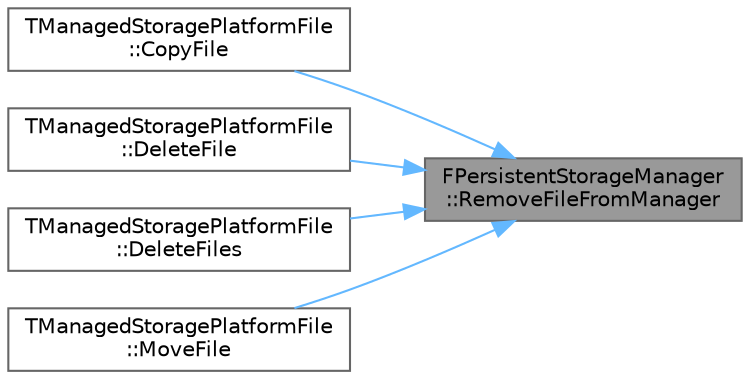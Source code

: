 digraph "FPersistentStorageManager::RemoveFileFromManager"
{
 // INTERACTIVE_SVG=YES
 // LATEX_PDF_SIZE
  bgcolor="transparent";
  edge [fontname=Helvetica,fontsize=10,labelfontname=Helvetica,labelfontsize=10];
  node [fontname=Helvetica,fontsize=10,shape=box,height=0.2,width=0.4];
  rankdir="RL";
  Node1 [id="Node000001",label="FPersistentStorageManager\l::RemoveFileFromManager",height=0.2,width=0.4,color="gray40", fillcolor="grey60", style="filled", fontcolor="black",tooltip=" "];
  Node1 -> Node2 [id="edge1_Node000001_Node000002",dir="back",color="steelblue1",style="solid",tooltip=" "];
  Node2 [id="Node000002",label="TManagedStoragePlatformFile\l::CopyFile",height=0.2,width=0.4,color="grey40", fillcolor="white", style="filled",URL="$dd/d11/classTManagedStoragePlatformFile.html#a6d6452b55fc51228de7d191fadba265e",tooltip=" "];
  Node1 -> Node3 [id="edge2_Node000001_Node000003",dir="back",color="steelblue1",style="solid",tooltip=" "];
  Node3 [id="Node000003",label="TManagedStoragePlatformFile\l::DeleteFile",height=0.2,width=0.4,color="grey40", fillcolor="white", style="filled",URL="$dd/d11/classTManagedStoragePlatformFile.html#acf2e844595edc8bc9d11983ff5bfda4a",tooltip=" "];
  Node1 -> Node4 [id="edge3_Node000001_Node000004",dir="back",color="steelblue1",style="solid",tooltip=" "];
  Node4 [id="Node000004",label="TManagedStoragePlatformFile\l::DeleteFiles",height=0.2,width=0.4,color="grey40", fillcolor="white", style="filled",URL="$dd/d11/classTManagedStoragePlatformFile.html#a84f57f838858e5efce621cfe99c3cf60",tooltip=" "];
  Node1 -> Node5 [id="edge4_Node000001_Node000005",dir="back",color="steelblue1",style="solid",tooltip=" "];
  Node5 [id="Node000005",label="TManagedStoragePlatformFile\l::MoveFile",height=0.2,width=0.4,color="grey40", fillcolor="white", style="filled",URL="$dd/d11/classTManagedStoragePlatformFile.html#a31b1d2c4e44e2a02b6cfa5975e44679e",tooltip=" "];
}
